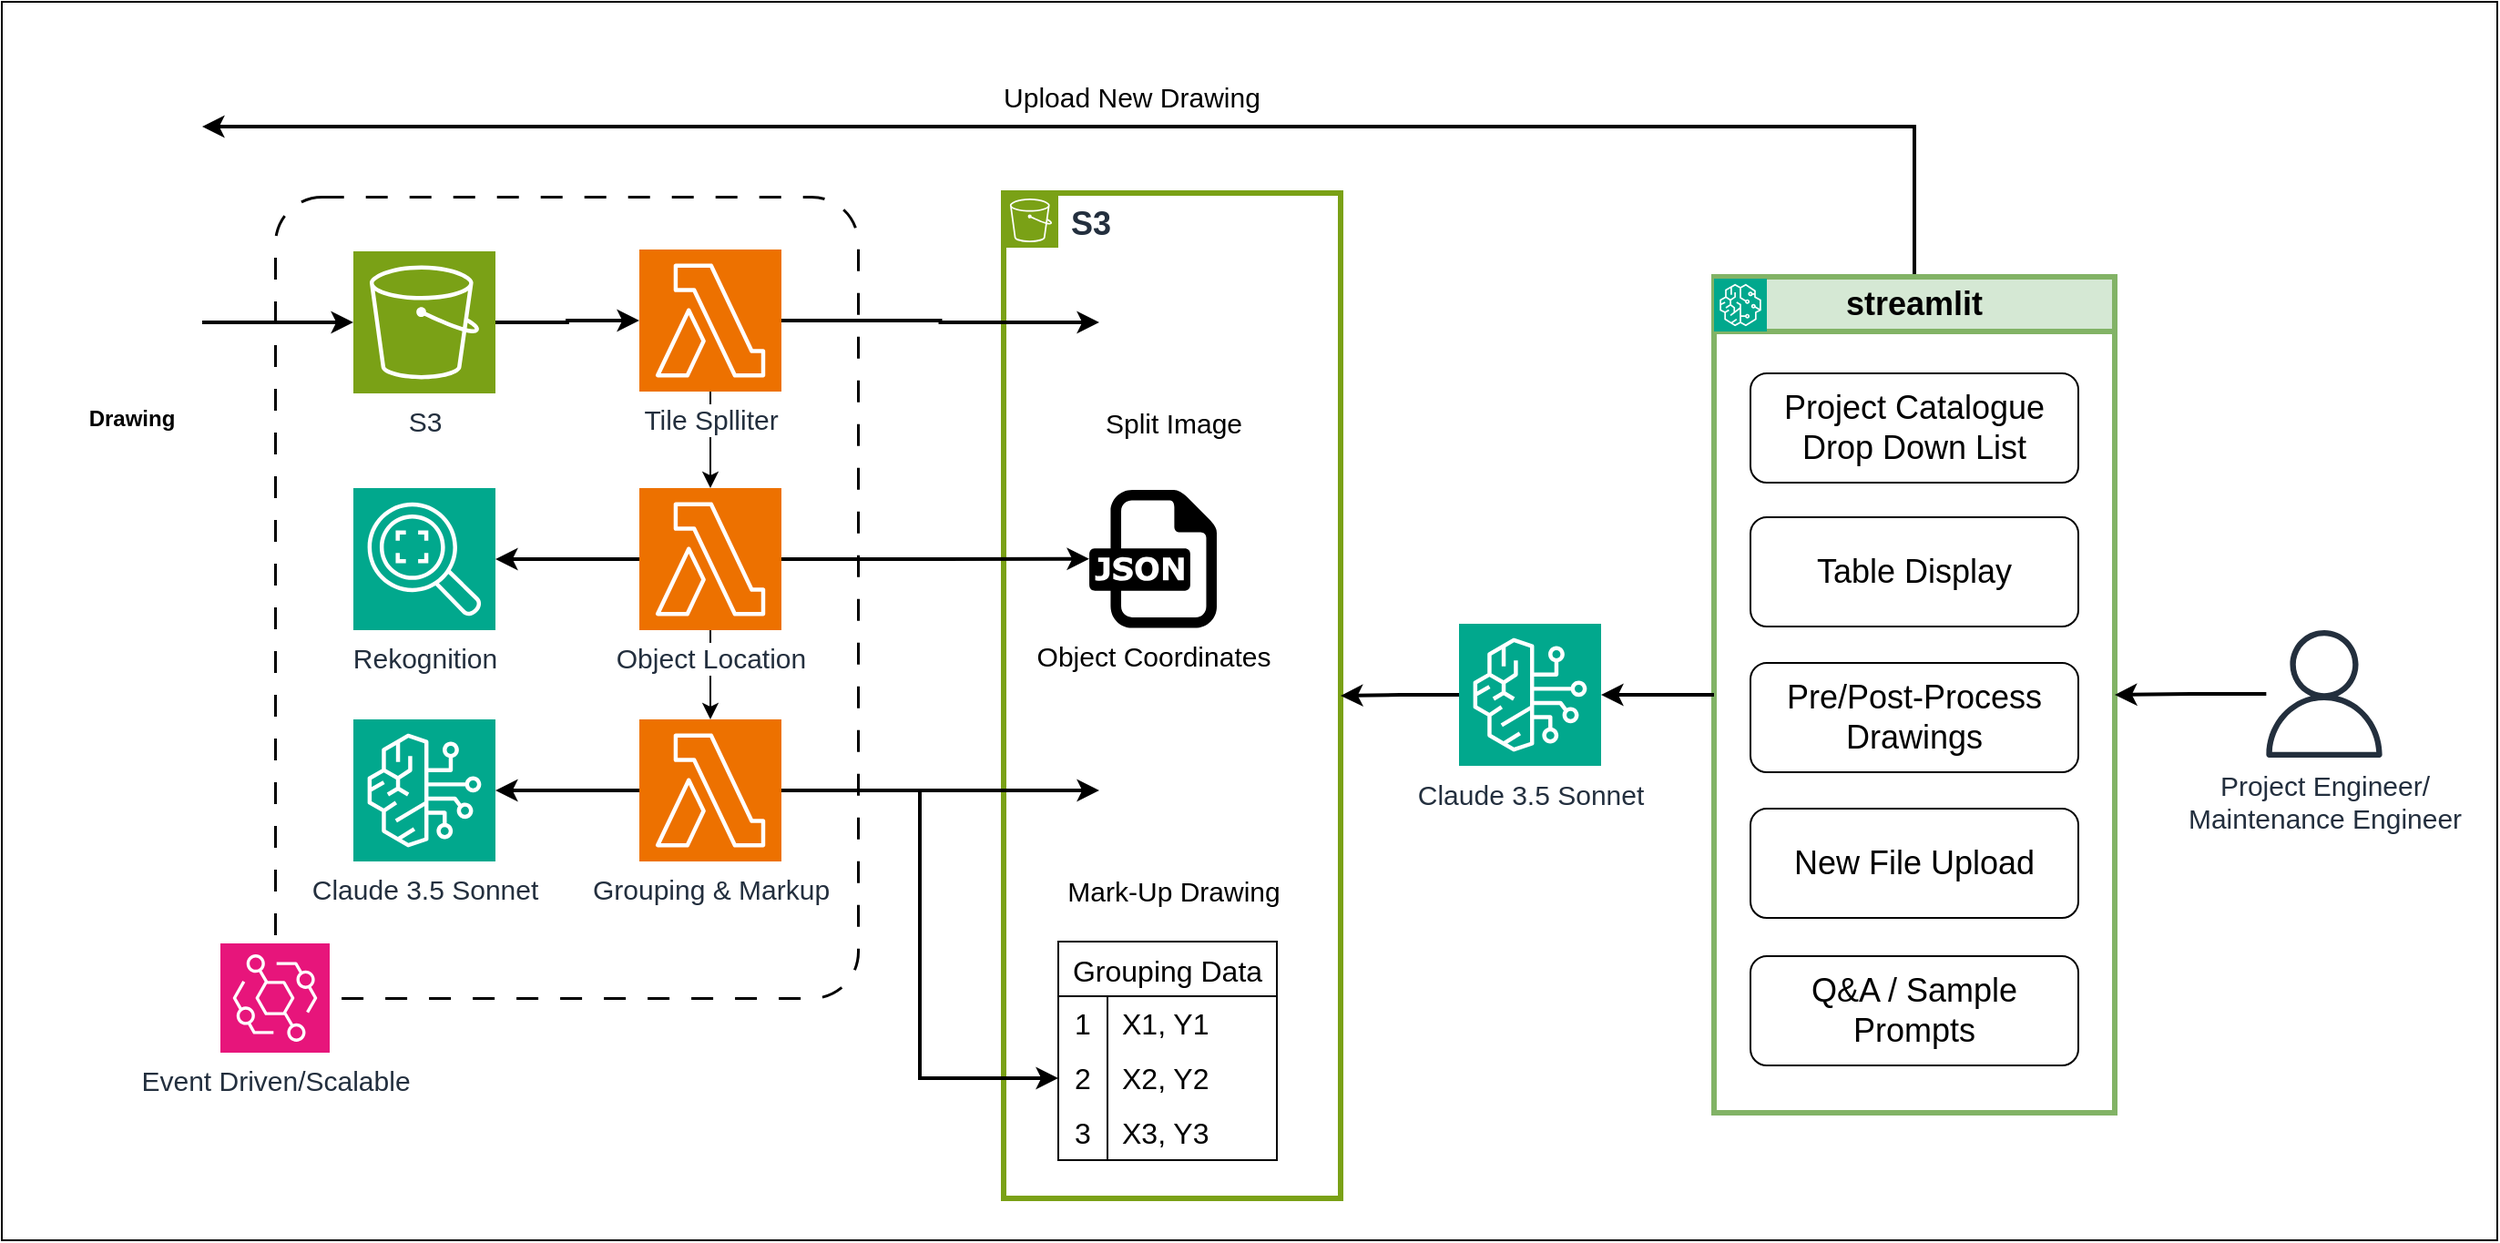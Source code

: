 <mxfile version="24.8.3">
  <diagram name="Page-1" id="23zdIuCeMKt3JsMeoWD2">
    <mxGraphModel dx="753" dy="872" grid="1" gridSize="10" guides="1" tooltips="1" connect="1" arrows="1" fold="1" page="1" pageScale="1" pageWidth="850" pageHeight="1100" math="0" shadow="0">
      <root>
        <mxCell id="0" />
        <mxCell id="1" parent="0" />
        <mxCell id="ulyuIbHdvFyfTZUkgaUN-71" value="" style="rounded=0;whiteSpace=wrap;html=1;labelBackgroundColor=none;fillColor=none;" vertex="1" parent="1">
          <mxGeometry x="860" y="63" width="1370" height="680" as="geometry" />
        </mxCell>
        <mxCell id="ulyuIbHdvFyfTZUkgaUN-39" value="&lt;div&gt;&lt;font size=&quot;1&quot; style=&quot;&quot;&gt;&lt;b style=&quot;font-size: 18px;&quot;&gt;&amp;nbsp;S3&lt;/b&gt;&lt;/font&gt;&lt;/div&gt;" style="points=[[0,0],[0.25,0],[0.5,0],[0.75,0],[1,0],[1,0.25],[1,0.5],[1,0.75],[1,1],[0.75,1],[0.5,1],[0.25,1],[0,1],[0,0.75],[0,0.5],[0,0.25]];outlineConnect=0;gradientColor=none;html=1;whiteSpace=wrap;fontSize=12;fontStyle=0;container=1;pointerEvents=0;collapsible=0;recursiveResize=0;shape=mxgraph.aws4.group;grIcon=mxgraph.aws4.group_aws_cloud;strokeColor=#7aa116;fillColor=none;verticalAlign=top;align=left;spacingLeft=30;fontColor=#232F3E;dashed=0;strokeWidth=3;" vertex="1" parent="1">
          <mxGeometry x="1410" y="168" width="185" height="552" as="geometry" />
        </mxCell>
        <mxCell id="ulyuIbHdvFyfTZUkgaUN-36" value="Object Coordinates" style="dashed=0;outlineConnect=0;html=1;align=center;labelPosition=center;verticalLabelPosition=bottom;verticalAlign=top;shape=mxgraph.weblogos.json;fontSize=15;" vertex="1" parent="ulyuIbHdvFyfTZUkgaUN-39">
          <mxGeometry x="47" y="163.0" width="70" height="75.8" as="geometry" />
        </mxCell>
        <mxCell id="ulyuIbHdvFyfTZUkgaUN-23" value="Grouping Data" style="shape=table;startSize=30;container=1;collapsible=0;childLayout=tableLayout;fixedRows=1;rowLines=0;fontStyle=0;strokeColor=default;fontSize=16;" vertex="1" parent="ulyuIbHdvFyfTZUkgaUN-39">
          <mxGeometry x="30" y="411" width="120" height="120" as="geometry" />
        </mxCell>
        <mxCell id="ulyuIbHdvFyfTZUkgaUN-24" value="" style="shape=tableRow;horizontal=0;startSize=0;swimlaneHead=0;swimlaneBody=0;top=0;left=0;bottom=0;right=0;collapsible=0;dropTarget=0;fillColor=none;points=[[0,0.5],[1,0.5]];portConstraint=eastwest;strokeColor=inherit;fontSize=16;" vertex="1" parent="ulyuIbHdvFyfTZUkgaUN-23">
          <mxGeometry y="30" width="120" height="30" as="geometry" />
        </mxCell>
        <mxCell id="ulyuIbHdvFyfTZUkgaUN-25" value="1" style="shape=partialRectangle;html=1;whiteSpace=wrap;connectable=0;fillColor=none;top=0;left=0;bottom=0;right=0;overflow=hidden;pointerEvents=1;strokeColor=inherit;fontSize=16;" vertex="1" parent="ulyuIbHdvFyfTZUkgaUN-24">
          <mxGeometry width="27" height="30" as="geometry">
            <mxRectangle width="27" height="30" as="alternateBounds" />
          </mxGeometry>
        </mxCell>
        <mxCell id="ulyuIbHdvFyfTZUkgaUN-26" value="X1, Y1" style="shape=partialRectangle;html=1;whiteSpace=wrap;connectable=0;fillColor=none;top=0;left=0;bottom=0;right=0;align=left;spacingLeft=6;overflow=hidden;strokeColor=inherit;fontSize=16;" vertex="1" parent="ulyuIbHdvFyfTZUkgaUN-24">
          <mxGeometry x="27" width="93" height="30" as="geometry">
            <mxRectangle width="93" height="30" as="alternateBounds" />
          </mxGeometry>
        </mxCell>
        <mxCell id="ulyuIbHdvFyfTZUkgaUN-27" value="" style="shape=tableRow;horizontal=0;startSize=0;swimlaneHead=0;swimlaneBody=0;top=0;left=0;bottom=0;right=0;collapsible=0;dropTarget=0;fillColor=none;points=[[0,0.5],[1,0.5]];portConstraint=eastwest;strokeColor=inherit;fontSize=16;" vertex="1" parent="ulyuIbHdvFyfTZUkgaUN-23">
          <mxGeometry y="60" width="120" height="30" as="geometry" />
        </mxCell>
        <mxCell id="ulyuIbHdvFyfTZUkgaUN-28" value="2" style="shape=partialRectangle;html=1;whiteSpace=wrap;connectable=0;fillColor=none;top=0;left=0;bottom=0;right=0;overflow=hidden;strokeColor=inherit;fontSize=16;" vertex="1" parent="ulyuIbHdvFyfTZUkgaUN-27">
          <mxGeometry width="27" height="30" as="geometry">
            <mxRectangle width="27" height="30" as="alternateBounds" />
          </mxGeometry>
        </mxCell>
        <mxCell id="ulyuIbHdvFyfTZUkgaUN-29" value="X2, Y2" style="shape=partialRectangle;html=1;whiteSpace=wrap;connectable=0;fillColor=none;top=0;left=0;bottom=0;right=0;align=left;spacingLeft=6;overflow=hidden;strokeColor=inherit;fontSize=16;" vertex="1" parent="ulyuIbHdvFyfTZUkgaUN-27">
          <mxGeometry x="27" width="93" height="30" as="geometry">
            <mxRectangle width="93" height="30" as="alternateBounds" />
          </mxGeometry>
        </mxCell>
        <mxCell id="ulyuIbHdvFyfTZUkgaUN-30" value="" style="shape=tableRow;horizontal=0;startSize=0;swimlaneHead=0;swimlaneBody=0;top=0;left=0;bottom=0;right=0;collapsible=0;dropTarget=0;fillColor=none;points=[[0,0.5],[1,0.5]];portConstraint=eastwest;strokeColor=inherit;fontSize=16;" vertex="1" parent="ulyuIbHdvFyfTZUkgaUN-23">
          <mxGeometry y="90" width="120" height="30" as="geometry" />
        </mxCell>
        <mxCell id="ulyuIbHdvFyfTZUkgaUN-31" value="3" style="shape=partialRectangle;html=1;whiteSpace=wrap;connectable=0;fillColor=none;top=0;left=0;bottom=0;right=0;overflow=hidden;strokeColor=inherit;fontSize=16;" vertex="1" parent="ulyuIbHdvFyfTZUkgaUN-30">
          <mxGeometry width="27" height="30" as="geometry">
            <mxRectangle width="27" height="30" as="alternateBounds" />
          </mxGeometry>
        </mxCell>
        <mxCell id="ulyuIbHdvFyfTZUkgaUN-32" value="X3, Y3" style="shape=partialRectangle;html=1;whiteSpace=wrap;connectable=0;fillColor=none;top=0;left=0;bottom=0;right=0;align=left;spacingLeft=6;overflow=hidden;strokeColor=inherit;fontSize=16;" vertex="1" parent="ulyuIbHdvFyfTZUkgaUN-30">
          <mxGeometry x="27" width="93" height="30" as="geometry">
            <mxRectangle width="93" height="30" as="alternateBounds" />
          </mxGeometry>
        </mxCell>
        <mxCell id="ulyuIbHdvFyfTZUkgaUN-42" value="" style="sketch=0;points=[[0,0,0],[0.25,0,0],[0.5,0,0],[0.75,0,0],[1,0,0],[0,1,0],[0.25,1,0],[0.5,1,0],[0.75,1,0],[1,1,0],[0,0.25,0],[0,0.5,0],[0,0.75,0],[1,0.25,0],[1,0.5,0],[1,0.75,0]];outlineConnect=0;fontColor=#232F3E;fillColor=#7AA116;strokeColor=#ffffff;dashed=0;verticalLabelPosition=bottom;verticalAlign=top;align=center;html=1;fontSize=12;fontStyle=0;aspect=fixed;shape=mxgraph.aws4.resourceIcon;resIcon=mxgraph.aws4.s3;" vertex="1" parent="ulyuIbHdvFyfTZUkgaUN-39">
          <mxGeometry width="30" height="30" as="geometry" />
        </mxCell>
        <mxCell id="ulyuIbHdvFyfTZUkgaUN-72" value="" style="rounded=1;whiteSpace=wrap;html=1;fillColor=none;dashed=1;dashPattern=8 8;arcSize=8;strokeWidth=1.5;" vertex="1" parent="1">
          <mxGeometry x="1010" y="170" width="320" height="440" as="geometry" />
        </mxCell>
        <mxCell id="ulyuIbHdvFyfTZUkgaUN-17" style="edgeStyle=orthogonalEdgeStyle;rounded=0;orthogonalLoop=1;jettySize=auto;html=1;exitX=1;exitY=0.5;exitDx=0;exitDy=0;exitPerimeter=0;entryX=0;entryY=0.5;entryDx=0;entryDy=0;strokeWidth=2;" edge="1" parent="1" source="ulyuIbHdvFyfTZUkgaUN-2" target="ulyuIbHdvFyfTZUkgaUN-80">
          <mxGeometry relative="1" as="geometry">
            <mxPoint x="1450" y="239.077" as="targetPoint" />
          </mxGeometry>
        </mxCell>
        <mxCell id="ulyuIbHdvFyfTZUkgaUN-3" value="Rekognition" style="sketch=0;points=[[0,0,0],[0.25,0,0],[0.5,0,0],[0.75,0,0],[1,0,0],[0,1,0],[0.25,1,0],[0.5,1,0],[0.75,1,0],[1,1,0],[0,0.25,0],[0,0.5,0],[0,0.75,0],[1,0.25,0],[1,0.5,0],[1,0.75,0]];outlineConnect=0;fontColor=#232F3E;fillColor=#01A88D;strokeColor=#ffffff;dashed=0;verticalLabelPosition=bottom;verticalAlign=top;align=center;html=1;fontSize=15;fontStyle=0;aspect=fixed;shape=mxgraph.aws4.resourceIcon;resIcon=mxgraph.aws4.rekognition_2;" vertex="1" parent="1">
          <mxGeometry x="1053" y="330" width="78" height="78" as="geometry" />
        </mxCell>
        <mxCell id="ulyuIbHdvFyfTZUkgaUN-5" value="S3" style="sketch=0;points=[[0,0,0],[0.25,0,0],[0.5,0,0],[0.75,0,0],[1,0,0],[0,1,0],[0.25,1,0],[0.5,1,0],[0.75,1,0],[1,1,0],[0,0.25,0],[0,0.5,0],[0,0.75,0],[1,0.25,0],[1,0.5,0],[1,0.75,0]];outlineConnect=0;fontColor=#232F3E;fillColor=#7AA116;strokeColor=#ffffff;dashed=0;verticalLabelPosition=bottom;verticalAlign=top;align=center;html=1;fontSize=15;fontStyle=0;aspect=fixed;shape=mxgraph.aws4.resourceIcon;resIcon=mxgraph.aws4.s3;" vertex="1" parent="1">
          <mxGeometry x="1053" y="200" width="78" height="78" as="geometry" />
        </mxCell>
        <mxCell id="ulyuIbHdvFyfTZUkgaUN-47" style="edgeStyle=orthogonalEdgeStyle;rounded=0;orthogonalLoop=1;jettySize=auto;html=1;exitX=1;exitY=0.5;exitDx=0;exitDy=0;strokeWidth=2;" edge="1" parent="1" source="ulyuIbHdvFyfTZUkgaUN-9" target="ulyuIbHdvFyfTZUkgaUN-5">
          <mxGeometry relative="1" as="geometry" />
        </mxCell>
        <mxCell id="ulyuIbHdvFyfTZUkgaUN-9" value="&lt;b&gt;Drawing&lt;/b&gt;" style="shape=image;html=1;verticalAlign=top;verticalLabelPosition=bottom;labelBackgroundColor=#ffffff;imageAspect=0;aspect=fixed;image=https://cdn1.iconfinder.com/data/icons/bootstrap-vol-3/16/filetype-pdf-128.png" vertex="1" parent="1">
          <mxGeometry x="892" y="200" width="78" height="78" as="geometry" />
        </mxCell>
        <mxCell id="ulyuIbHdvFyfTZUkgaUN-33" style="edgeStyle=orthogonalEdgeStyle;rounded=0;orthogonalLoop=1;jettySize=auto;html=1;exitX=1;exitY=0.5;exitDx=0;exitDy=0;exitPerimeter=0;entryX=0;entryY=0.5;entryDx=0;entryDy=0;strokeWidth=2;" edge="1" parent="1" source="ulyuIbHdvFyfTZUkgaUN-15" target="ulyuIbHdvFyfTZUkgaUN-81">
          <mxGeometry relative="1" as="geometry">
            <mxPoint x="1450" y="497" as="targetPoint" />
          </mxGeometry>
        </mxCell>
        <mxCell id="ulyuIbHdvFyfTZUkgaUN-19" style="edgeStyle=orthogonalEdgeStyle;rounded=0;orthogonalLoop=1;jettySize=auto;html=1;exitX=0.5;exitY=1;exitDx=0;exitDy=0;exitPerimeter=0;entryX=0.5;entryY=0;entryDx=0;entryDy=0;entryPerimeter=0;" edge="1" parent="1" source="ulyuIbHdvFyfTZUkgaUN-2" target="ulyuIbHdvFyfTZUkgaUN-14">
          <mxGeometry relative="1" as="geometry" />
        </mxCell>
        <mxCell id="ulyuIbHdvFyfTZUkgaUN-16" style="edgeStyle=orthogonalEdgeStyle;rounded=0;orthogonalLoop=1;jettySize=auto;html=1;exitX=1;exitY=0.5;exitDx=0;exitDy=0;exitPerimeter=0;entryX=0;entryY=0.5;entryDx=0;entryDy=0;entryPerimeter=0;strokeWidth=2;" edge="1" parent="1" source="ulyuIbHdvFyfTZUkgaUN-5" target="ulyuIbHdvFyfTZUkgaUN-2">
          <mxGeometry relative="1" as="geometry" />
        </mxCell>
        <mxCell id="ulyuIbHdvFyfTZUkgaUN-20" style="edgeStyle=orthogonalEdgeStyle;rounded=0;orthogonalLoop=1;jettySize=auto;html=1;exitX=0;exitY=0.5;exitDx=0;exitDy=0;exitPerimeter=0;entryX=1;entryY=0.5;entryDx=0;entryDy=0;entryPerimeter=0;strokeWidth=2;" edge="1" parent="1" source="ulyuIbHdvFyfTZUkgaUN-14" target="ulyuIbHdvFyfTZUkgaUN-3">
          <mxGeometry relative="1" as="geometry" />
        </mxCell>
        <mxCell id="ulyuIbHdvFyfTZUkgaUN-21" style="edgeStyle=orthogonalEdgeStyle;rounded=0;orthogonalLoop=1;jettySize=auto;html=1;exitX=0.5;exitY=1;exitDx=0;exitDy=0;exitPerimeter=0;entryX=0.5;entryY=0;entryDx=0;entryDy=0;entryPerimeter=0;" edge="1" parent="1" source="ulyuIbHdvFyfTZUkgaUN-14" target="ulyuIbHdvFyfTZUkgaUN-15">
          <mxGeometry relative="1" as="geometry" />
        </mxCell>
        <mxCell id="ulyuIbHdvFyfTZUkgaUN-37" style="edgeStyle=orthogonalEdgeStyle;rounded=0;orthogonalLoop=1;jettySize=auto;html=1;exitX=1;exitY=0.5;exitDx=0;exitDy=0;exitPerimeter=0;strokeWidth=2;" edge="1" parent="1" source="ulyuIbHdvFyfTZUkgaUN-14" target="ulyuIbHdvFyfTZUkgaUN-36">
          <mxGeometry relative="1" as="geometry">
            <mxPoint x="1220" y="369" as="sourcePoint" />
            <mxPoint x="1148" y="369" as="targetPoint" />
          </mxGeometry>
        </mxCell>
        <mxCell id="ulyuIbHdvFyfTZUkgaUN-45" value="Claude 3.5 Sonnet" style="sketch=0;points=[[0,0,0],[0.25,0,0],[0.5,0,0],[0.75,0,0],[1,0,0],[0,1,0],[0.25,1,0],[0.5,1,0],[0.75,1,0],[1,1,0],[0,0.25,0],[0,0.5,0],[0,0.75,0],[1,0.25,0],[1,0.5,0],[1,0.75,0]];outlineConnect=0;fontColor=#232F3E;fillColor=#01A88D;strokeColor=#ffffff;dashed=0;verticalLabelPosition=bottom;verticalAlign=top;align=center;html=1;fontSize=15;fontStyle=0;aspect=fixed;shape=mxgraph.aws4.resourceIcon;resIcon=mxgraph.aws4.bedrock;" vertex="1" parent="1">
          <mxGeometry x="1053" y="457" width="78" height="78" as="geometry" />
        </mxCell>
        <mxCell id="ulyuIbHdvFyfTZUkgaUN-46" style="edgeStyle=orthogonalEdgeStyle;rounded=0;orthogonalLoop=1;jettySize=auto;html=1;exitX=0;exitY=0.5;exitDx=0;exitDy=0;exitPerimeter=0;entryX=1;entryY=0.5;entryDx=0;entryDy=0;entryPerimeter=0;strokeWidth=2;" edge="1" parent="1" source="ulyuIbHdvFyfTZUkgaUN-15" target="ulyuIbHdvFyfTZUkgaUN-45">
          <mxGeometry relative="1" as="geometry">
            <mxPoint x="1220" y="386" as="sourcePoint" />
            <mxPoint x="1170" y="447" as="targetPoint" />
          </mxGeometry>
        </mxCell>
        <mxCell id="ulyuIbHdvFyfTZUkgaUN-2" value="Tile Splliter" style="sketch=0;points=[[0,0,0],[0.25,0,0],[0.5,0,0],[0.75,0,0],[1,0,0],[0,1,0],[0.25,1,0],[0.5,1,0],[0.75,1,0],[1,1,0],[0,0.25,0],[0,0.5,0],[0,0.75,0],[1,0.25,0],[1,0.5,0],[1,0.75,0]];outlineConnect=0;fontColor=#232F3E;fillColor=#ED7100;strokeColor=#ffffff;dashed=0;verticalLabelPosition=bottom;verticalAlign=top;align=center;html=1;fontSize=15;fontStyle=0;aspect=fixed;shape=mxgraph.aws4.resourceIcon;resIcon=mxgraph.aws4.lambda;labelBackgroundColor=#FFFFFF;" vertex="1" parent="1">
          <mxGeometry x="1210" y="199" width="78" height="78" as="geometry" />
        </mxCell>
        <mxCell id="ulyuIbHdvFyfTZUkgaUN-14" value="Object Location" style="sketch=0;points=[[0,0,0],[0.25,0,0],[0.5,0,0],[0.75,0,0],[1,0,0],[0,1,0],[0.25,1,0],[0.5,1,0],[0.75,1,0],[1,1,0],[0,0.25,0],[0,0.5,0],[0,0.75,0],[1,0.25,0],[1,0.5,0],[1,0.75,0]];outlineConnect=0;fontColor=#232F3E;fillColor=#ED7100;strokeColor=#ffffff;dashed=0;verticalLabelPosition=bottom;verticalAlign=top;align=center;html=1;fontSize=15;fontStyle=0;aspect=fixed;shape=mxgraph.aws4.resourceIcon;resIcon=mxgraph.aws4.lambda;labelBackgroundColor=default;" vertex="1" parent="1">
          <mxGeometry x="1210" y="330" width="78" height="78" as="geometry" />
        </mxCell>
        <mxCell id="ulyuIbHdvFyfTZUkgaUN-52" style="edgeStyle=orthogonalEdgeStyle;rounded=0;orthogonalLoop=1;jettySize=auto;html=1;exitX=1;exitY=0.5;exitDx=0;exitDy=0;exitPerimeter=0;entryX=0;entryY=0.5;entryDx=0;entryDy=0;strokeWidth=2;" edge="1" parent="1" source="ulyuIbHdvFyfTZUkgaUN-15" target="ulyuIbHdvFyfTZUkgaUN-27">
          <mxGeometry relative="1" as="geometry" />
        </mxCell>
        <mxCell id="ulyuIbHdvFyfTZUkgaUN-15" value="Grouping &amp;amp; Markup" style="sketch=0;points=[[0,0,0],[0.25,0,0],[0.5,0,0],[0.75,0,0],[1,0,0],[0,1,0],[0.25,1,0],[0.5,1,0],[0.75,1,0],[1,1,0],[0,0.25,0],[0,0.5,0],[0,0.75,0],[1,0.25,0],[1,0.5,0],[1,0.75,0]];outlineConnect=0;fontColor=#232F3E;fillColor=#ED7100;strokeColor=#ffffff;dashed=0;verticalLabelPosition=bottom;verticalAlign=top;align=center;html=1;fontSize=15;fontStyle=0;aspect=fixed;shape=mxgraph.aws4.resourceIcon;resIcon=mxgraph.aws4.lambda;" vertex="1" parent="1">
          <mxGeometry x="1210" y="457" width="78" height="78" as="geometry" />
        </mxCell>
        <mxCell id="ulyuIbHdvFyfTZUkgaUN-78" value="Upload New Drawing" style="edgeStyle=orthogonalEdgeStyle;rounded=0;orthogonalLoop=1;jettySize=auto;html=1;exitX=0.5;exitY=0;exitDx=0;exitDy=0;entryX=1;entryY=0.5;entryDx=0;entryDy=0;strokeWidth=2;fontSize=15;" edge="1" parent="1" source="ulyuIbHdvFyfTZUkgaUN-53" target="ulyuIbHdvFyfTZUkgaUN-82">
          <mxGeometry x="0.003" y="-17" relative="1" as="geometry">
            <mxPoint x="980" y="140.0" as="targetPoint" />
            <mxPoint as="offset" />
          </mxGeometry>
        </mxCell>
        <mxCell id="ulyuIbHdvFyfTZUkgaUN-53" value="streamlit" style="swimlane;whiteSpace=wrap;html=1;fillColor=#d5e8d4;strokeColor=#82b366;fontSize=18;startSize=30;strokeWidth=3;" vertex="1" parent="1">
          <mxGeometry x="1800" y="214" width="220" height="459" as="geometry" />
        </mxCell>
        <mxCell id="ulyuIbHdvFyfTZUkgaUN-4" value="" style="sketch=0;points=[[0,0,0],[0.25,0,0],[0.5,0,0],[0.75,0,0],[1,0,0],[0,1,0],[0.25,1,0],[0.5,1,0],[0.75,1,0],[1,1,0],[0,0.25,0],[0,0.5,0],[0,0.75,0],[1,0.25,0],[1,0.5,0],[1,0.75,0]];outlineConnect=0;fontColor=#232F3E;fillColor=#01A88D;strokeColor=#ffffff;dashed=0;verticalLabelPosition=bottom;verticalAlign=top;align=center;html=1;fontSize=12;fontStyle=0;aspect=fixed;shape=mxgraph.aws4.resourceIcon;resIcon=mxgraph.aws4.sagemaker;" vertex="1" parent="ulyuIbHdvFyfTZUkgaUN-53">
          <mxGeometry y="1" width="29" height="29" as="geometry" />
        </mxCell>
        <mxCell id="ulyuIbHdvFyfTZUkgaUN-65" value="Pre/Post-Process Drawings" style="rounded=1;whiteSpace=wrap;html=1;fontSize=18;" vertex="1" parent="ulyuIbHdvFyfTZUkgaUN-53">
          <mxGeometry x="20" y="212" width="180" height="60" as="geometry" />
        </mxCell>
        <mxCell id="ulyuIbHdvFyfTZUkgaUN-66" value="New File Upload" style="rounded=1;whiteSpace=wrap;html=1;fontSize=18;" vertex="1" parent="ulyuIbHdvFyfTZUkgaUN-53">
          <mxGeometry x="20" y="292" width="180" height="60" as="geometry" />
        </mxCell>
        <mxCell id="ulyuIbHdvFyfTZUkgaUN-67" value="Table Display" style="rounded=1;whiteSpace=wrap;html=1;fontSize=18;" vertex="1" parent="ulyuIbHdvFyfTZUkgaUN-53">
          <mxGeometry x="20" y="132" width="180" height="60" as="geometry" />
        </mxCell>
        <mxCell id="ulyuIbHdvFyfTZUkgaUN-56" value="Project Engineer/&lt;div style=&quot;font-size: 15px;&quot;&gt;Maintenance Engineer&lt;/div&gt;" style="sketch=0;outlineConnect=0;fontColor=#232F3E;gradientColor=none;fillColor=#232F3D;strokeColor=none;dashed=0;verticalLabelPosition=bottom;verticalAlign=top;align=center;html=1;fontSize=15;fontStyle=0;aspect=fixed;pointerEvents=1;shape=mxgraph.aws4.user;strokeWidth=7;" vertex="1" parent="1">
          <mxGeometry x="2100" y="408" width="70" height="70" as="geometry" />
        </mxCell>
        <mxCell id="ulyuIbHdvFyfTZUkgaUN-60" style="edgeStyle=orthogonalEdgeStyle;rounded=0;orthogonalLoop=1;jettySize=auto;html=1;exitX=0;exitY=0.5;exitDx=0;exitDy=0;exitPerimeter=0;entryX=1;entryY=0.5;entryDx=0;entryDy=0;strokeWidth=2;" edge="1" parent="1" source="ulyuIbHdvFyfTZUkgaUN-58" target="ulyuIbHdvFyfTZUkgaUN-39">
          <mxGeometry relative="1" as="geometry" />
        </mxCell>
        <mxCell id="ulyuIbHdvFyfTZUkgaUN-58" value="Claude 3.5 Sonnet" style="sketch=0;points=[[0,0,0],[0.25,0,0],[0.5,0,0],[0.75,0,0],[1,0,0],[0,1,0],[0.25,1,0],[0.5,1,0],[0.75,1,0],[1,1,0],[0,0.25,0],[0,0.5,0],[0,0.75,0],[1,0.25,0],[1,0.5,0],[1,0.75,0]];outlineConnect=0;fontColor=#232F3E;fillColor=#01A88D;strokeColor=#ffffff;dashed=0;verticalLabelPosition=bottom;verticalAlign=top;align=center;html=1;fontSize=15;fontStyle=0;aspect=fixed;shape=mxgraph.aws4.resourceIcon;resIcon=mxgraph.aws4.bedrock;" vertex="1" parent="1">
          <mxGeometry x="1660" y="404.5" width="78" height="78" as="geometry" />
        </mxCell>
        <mxCell id="ulyuIbHdvFyfTZUkgaUN-62" style="edgeStyle=orthogonalEdgeStyle;rounded=0;orthogonalLoop=1;jettySize=auto;html=1;exitX=0;exitY=0.5;exitDx=0;exitDy=0;entryX=1;entryY=0.5;entryDx=0;entryDy=0;entryPerimeter=0;strokeWidth=2;" edge="1" parent="1" source="ulyuIbHdvFyfTZUkgaUN-53" target="ulyuIbHdvFyfTZUkgaUN-58">
          <mxGeometry relative="1" as="geometry">
            <mxPoint x="1690" y="448" as="sourcePoint" />
            <mxPoint x="1605" y="448" as="targetPoint" />
          </mxGeometry>
        </mxCell>
        <mxCell id="ulyuIbHdvFyfTZUkgaUN-6" value="Event Driven/Scalable" style="sketch=0;points=[[0,0,0],[0.25,0,0],[0.5,0,0],[0.75,0,0],[1,0,0],[0,1,0],[0.25,1,0],[0.5,1,0],[0.75,1,0],[1,1,0],[0,0.25,0],[0,0.5,0],[0,0.75,0],[1,0.25,0],[1,0.5,0],[1,0.75,0]];outlineConnect=0;fontColor=#232F3E;fillColor=#E7157B;strokeColor=#ffffff;dashed=0;verticalLabelPosition=bottom;verticalAlign=top;align=center;html=1;fontSize=15;fontStyle=0;aspect=fixed;shape=mxgraph.aws4.resourceIcon;resIcon=mxgraph.aws4.eventbridge;" vertex="1" parent="1">
          <mxGeometry x="980" y="580" width="60" height="60" as="geometry" />
        </mxCell>
        <mxCell id="ulyuIbHdvFyfTZUkgaUN-73" style="edgeStyle=orthogonalEdgeStyle;rounded=0;orthogonalLoop=1;jettySize=auto;html=1;entryX=1;entryY=0.5;entryDx=0;entryDy=0;strokeWidth=2;" edge="1" parent="1" source="ulyuIbHdvFyfTZUkgaUN-56" target="ulyuIbHdvFyfTZUkgaUN-53">
          <mxGeometry relative="1" as="geometry">
            <mxPoint x="1850" y="448" as="sourcePoint" />
            <mxPoint x="2060" y="430" as="targetPoint" />
          </mxGeometry>
        </mxCell>
        <mxCell id="ulyuIbHdvFyfTZUkgaUN-80" value="Split Image&lt;div style=&quot;font-size: 15px;&quot;&gt;&lt;br style=&quot;font-size: 15px;&quot;&gt;&lt;/div&gt;" style="shape=image;html=1;verticalAlign=top;verticalLabelPosition=bottom;labelBackgroundColor=#ffffff;imageAspect=0;aspect=fixed;image=https://cdn1.iconfinder.com/data/icons/bootstrap-vol-3/16/filetype-jpg-128.png;fontSize=15;" vertex="1" parent="1">
          <mxGeometry x="1462.5" y="199" width="80" height="80" as="geometry" />
        </mxCell>
        <mxCell id="ulyuIbHdvFyfTZUkgaUN-81" value="Mark-Up Drawing" style="shape=image;html=1;verticalAlign=top;verticalLabelPosition=bottom;labelBackgroundColor=#ffffff;imageAspect=0;aspect=fixed;image=https://cdn1.iconfinder.com/data/icons/bootstrap-vol-3/16/filetype-jpg-128.png;fontSize=15;" vertex="1" parent="1">
          <mxGeometry x="1462.5" y="456" width="80" height="80" as="geometry" />
        </mxCell>
        <mxCell id="ulyuIbHdvFyfTZUkgaUN-82" value="&lt;br&gt;&lt;div&gt;&lt;br&gt;&lt;/div&gt;" style="shape=image;html=1;verticalAlign=top;verticalLabelPosition=bottom;labelBackgroundColor=#ffffff;imageAspect=0;aspect=fixed;image=https://cdn1.iconfinder.com/data/icons/bootstrap-vol-3/16/filetype-jpg-128.png" vertex="1" parent="1">
          <mxGeometry x="893" y="93" width="77" height="77" as="geometry" />
        </mxCell>
        <mxCell id="ulyuIbHdvFyfTZUkgaUN-87" value="Project Catalogue Drop Down List" style="rounded=1;whiteSpace=wrap;html=1;fontSize=18;" vertex="1" parent="1">
          <mxGeometry x="1820" y="267" width="180" height="60" as="geometry" />
        </mxCell>
        <mxCell id="ulyuIbHdvFyfTZUkgaUN-64" value="Q&amp;amp;A / Sample Prompts" style="rounded=1;whiteSpace=wrap;html=1;fontSize=18;" vertex="1" parent="1">
          <mxGeometry x="1820" y="587" width="180" height="60" as="geometry" />
        </mxCell>
      </root>
    </mxGraphModel>
  </diagram>
</mxfile>
